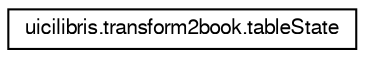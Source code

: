 digraph G
{
  edge [fontname="FreeSans",fontsize="10",labelfontname="FreeSans",labelfontsize="10"];
  node [fontname="FreeSans",fontsize="10",shape=record];
  rankdir="LR";
  Node1 [label="uicilibris.transform2book.tableState",height=0.2,width=0.4,color="black", fillcolor="white", style="filled",URL="$classuicilibris_1_1transform2book_1_1tableState.html",tooltip="a class to maintain the structure of a Latex table"];
}
